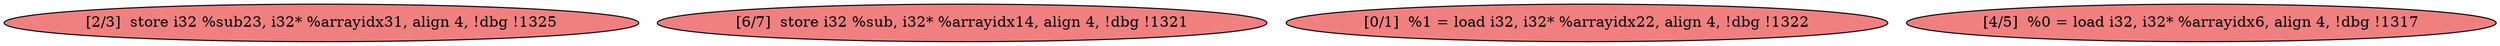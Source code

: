 
digraph G {


node31 [fillcolor=lightcoral,label="[2/3]  store i32 %sub23, i32* %arrayidx31, align 4, !dbg !1325",shape=ellipse,style=filled ]
node30 [fillcolor=lightcoral,label="[6/7]  store i32 %sub, i32* %arrayidx14, align 4, !dbg !1321",shape=ellipse,style=filled ]
node28 [fillcolor=lightcoral,label="[0/1]  %1 = load i32, i32* %arrayidx22, align 4, !dbg !1322",shape=ellipse,style=filled ]
node29 [fillcolor=lightcoral,label="[4/5]  %0 = load i32, i32* %arrayidx6, align 4, !dbg !1317",shape=ellipse,style=filled ]



}
